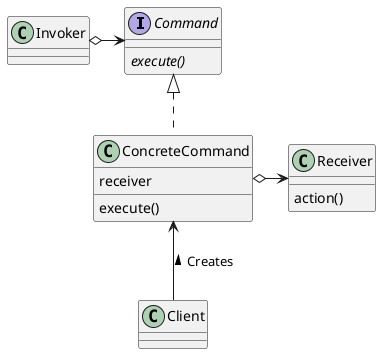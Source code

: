 @startuml

interface Command {
	{abstract} execute()
}

class ConcreteCommand {
	receiver
	execute()
}

class Receiver {
	action()
}

class Invoker {
}

class Client {
}

Command <-left-o Invoker
Command <|.down. ConcreteCommand
Receiver <-left-o ConcreteCommand
ConcreteCommand <-- Client : Creates <

@enduml